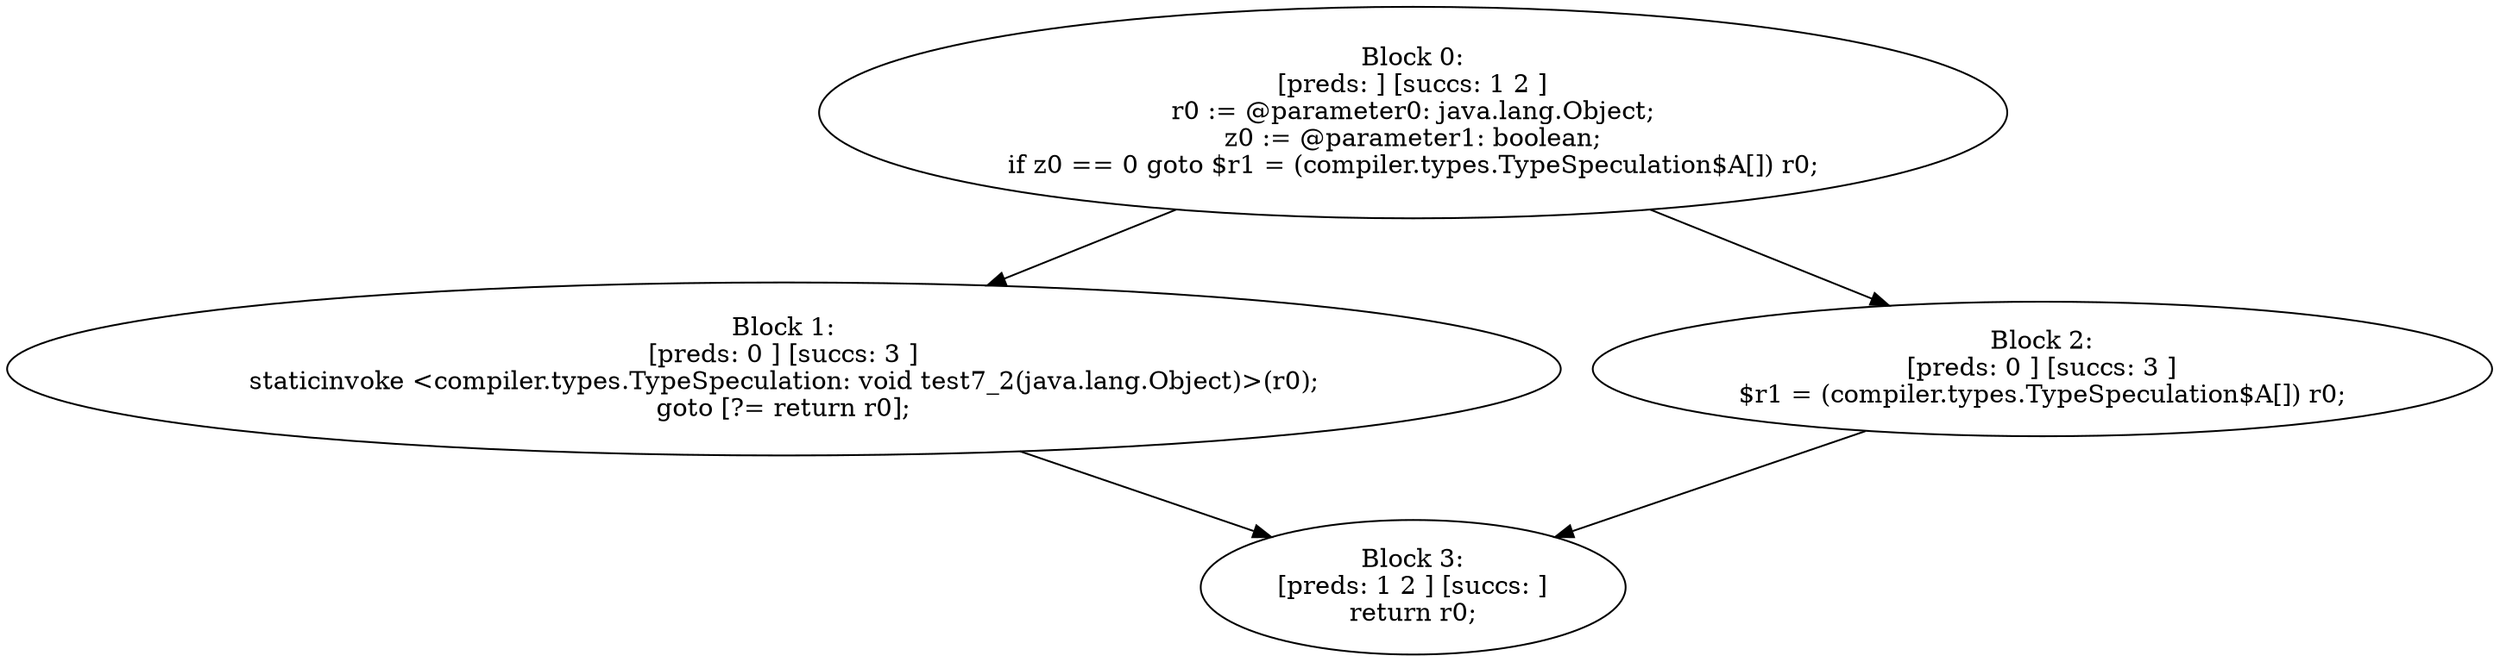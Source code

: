 digraph "unitGraph" {
    "Block 0:
[preds: ] [succs: 1 2 ]
r0 := @parameter0: java.lang.Object;
z0 := @parameter1: boolean;
if z0 == 0 goto $r1 = (compiler.types.TypeSpeculation$A[]) r0;
"
    "Block 1:
[preds: 0 ] [succs: 3 ]
staticinvoke <compiler.types.TypeSpeculation: void test7_2(java.lang.Object)>(r0);
goto [?= return r0];
"
    "Block 2:
[preds: 0 ] [succs: 3 ]
$r1 = (compiler.types.TypeSpeculation$A[]) r0;
"
    "Block 3:
[preds: 1 2 ] [succs: ]
return r0;
"
    "Block 0:
[preds: ] [succs: 1 2 ]
r0 := @parameter0: java.lang.Object;
z0 := @parameter1: boolean;
if z0 == 0 goto $r1 = (compiler.types.TypeSpeculation$A[]) r0;
"->"Block 1:
[preds: 0 ] [succs: 3 ]
staticinvoke <compiler.types.TypeSpeculation: void test7_2(java.lang.Object)>(r0);
goto [?= return r0];
";
    "Block 0:
[preds: ] [succs: 1 2 ]
r0 := @parameter0: java.lang.Object;
z0 := @parameter1: boolean;
if z0 == 0 goto $r1 = (compiler.types.TypeSpeculation$A[]) r0;
"->"Block 2:
[preds: 0 ] [succs: 3 ]
$r1 = (compiler.types.TypeSpeculation$A[]) r0;
";
    "Block 1:
[preds: 0 ] [succs: 3 ]
staticinvoke <compiler.types.TypeSpeculation: void test7_2(java.lang.Object)>(r0);
goto [?= return r0];
"->"Block 3:
[preds: 1 2 ] [succs: ]
return r0;
";
    "Block 2:
[preds: 0 ] [succs: 3 ]
$r1 = (compiler.types.TypeSpeculation$A[]) r0;
"->"Block 3:
[preds: 1 2 ] [succs: ]
return r0;
";
}
